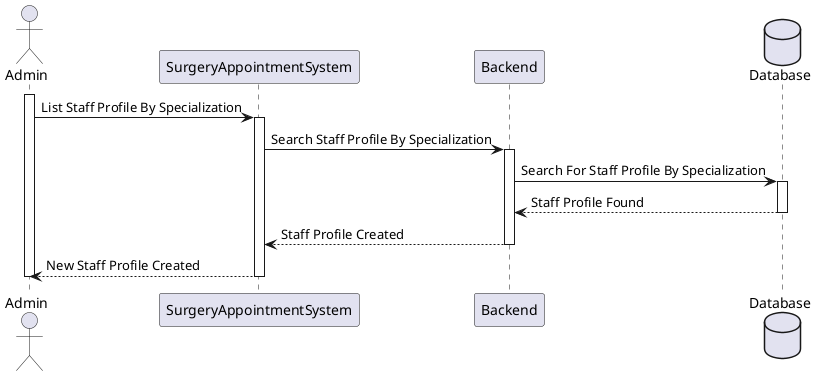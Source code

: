 ﻿@startuml
actor Admin
participant SurgeryAppointmentSystem
participant Backend
database Database

activate Admin

Admin -> SurgeryAppointmentSystem : List Staff Profile By Specialization
activate SurgeryAppointmentSystem

SurgeryAppointmentSystem -> Backend : Search Staff Profile By Specialization
activate Backend

Backend -> Database : Search For Staff Profile By Specialization
activate Database

Database --> Backend : Staff Profile Found
deactivate Database

Backend --> SurgeryAppointmentSystem : Staff Profile Created
deactivate Backend

SurgeryAppointmentSystem --> Admin : New Staff Profile Created
deactivate SurgeryAppointmentSystem

deactivate Admin

@enduml
